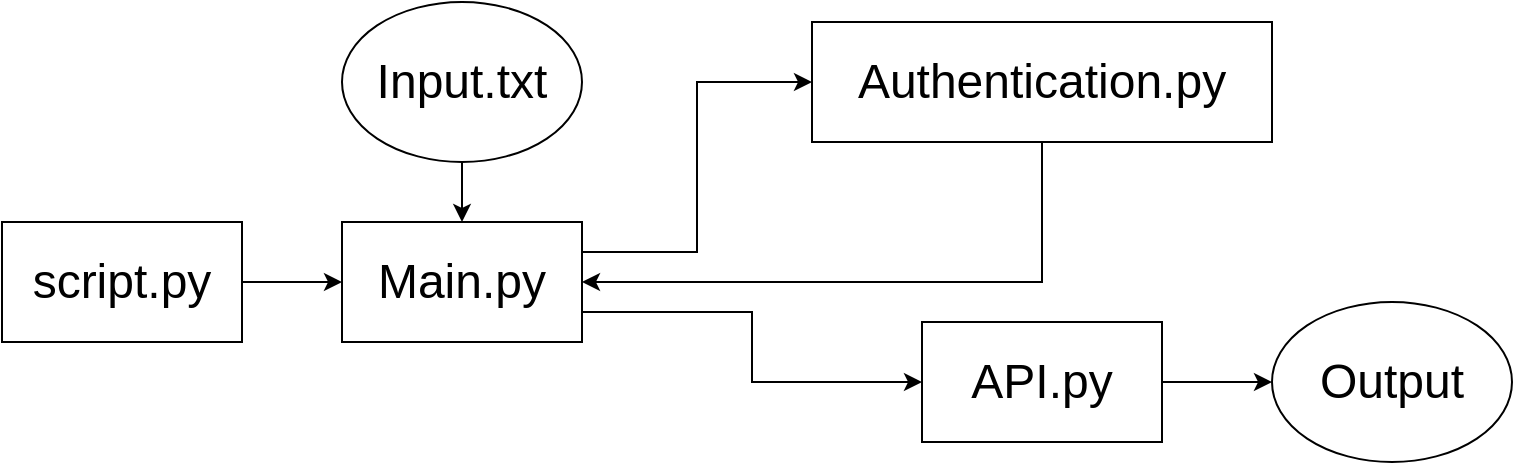 <mxfile version="14.1.9" type="github">
  <diagram id="Fe3EmKQ8GmxEpJcj-DCG" name="Page-1">
    <mxGraphModel dx="946" dy="555" grid="1" gridSize="10" guides="1" tooltips="1" connect="1" arrows="1" fold="1" page="1" pageScale="1" pageWidth="850" pageHeight="1100" math="0" shadow="0">
      <root>
        <mxCell id="0" />
        <mxCell id="1" parent="0" />
        <mxCell id="LTWrLNp2Oi7xFCTITC-D-15" value="" style="edgeStyle=orthogonalEdgeStyle;rounded=0;orthogonalLoop=1;jettySize=auto;html=1;" edge="1" parent="1" source="LTWrLNp2Oi7xFCTITC-D-2" target="LTWrLNp2Oi7xFCTITC-D-5">
          <mxGeometry relative="1" as="geometry" />
        </mxCell>
        <mxCell id="LTWrLNp2Oi7xFCTITC-D-2" value="&lt;font style=&quot;font-size: 24px&quot;&gt;Input.txt&lt;/font&gt;" style="ellipse;whiteSpace=wrap;html=1;strokeColor=#000000;strokeWidth=1;" vertex="1" parent="1">
          <mxGeometry x="210" y="80" width="120" height="80" as="geometry" />
        </mxCell>
        <mxCell id="LTWrLNp2Oi7xFCTITC-D-16" value="" style="edgeStyle=orthogonalEdgeStyle;rounded=0;orthogonalLoop=1;jettySize=auto;html=1;" edge="1" parent="1" source="LTWrLNp2Oi7xFCTITC-D-3" target="LTWrLNp2Oi7xFCTITC-D-12">
          <mxGeometry relative="1" as="geometry" />
        </mxCell>
        <mxCell id="LTWrLNp2Oi7xFCTITC-D-3" value="&lt;font style=&quot;font-size: 24px&quot;&gt;API.py&lt;/font&gt;" style="rounded=0;whiteSpace=wrap;html=1;strokeColor=#000000;strokeWidth=1;" vertex="1" parent="1">
          <mxGeometry x="500" y="240" width="120" height="60" as="geometry" />
        </mxCell>
        <mxCell id="LTWrLNp2Oi7xFCTITC-D-10" style="edgeStyle=orthogonalEdgeStyle;rounded=0;orthogonalLoop=1;jettySize=auto;html=1;exitX=1;exitY=0.25;exitDx=0;exitDy=0;entryX=0;entryY=0.5;entryDx=0;entryDy=0;" edge="1" parent="1" source="LTWrLNp2Oi7xFCTITC-D-5" target="LTWrLNp2Oi7xFCTITC-D-6">
          <mxGeometry relative="1" as="geometry" />
        </mxCell>
        <mxCell id="LTWrLNp2Oi7xFCTITC-D-11" style="edgeStyle=orthogonalEdgeStyle;rounded=0;orthogonalLoop=1;jettySize=auto;html=1;exitX=1;exitY=0.75;exitDx=0;exitDy=0;" edge="1" parent="1" source="LTWrLNp2Oi7xFCTITC-D-5" target="LTWrLNp2Oi7xFCTITC-D-3">
          <mxGeometry relative="1" as="geometry" />
        </mxCell>
        <mxCell id="LTWrLNp2Oi7xFCTITC-D-5" value="&lt;font style=&quot;font-size: 24px&quot;&gt;Main.py&lt;/font&gt;" style="rounded=0;whiteSpace=wrap;html=1;strokeColor=#000000;strokeWidth=1;" vertex="1" parent="1">
          <mxGeometry x="210" y="190" width="120" height="60" as="geometry" />
        </mxCell>
        <mxCell id="LTWrLNp2Oi7xFCTITC-D-13" style="edgeStyle=orthogonalEdgeStyle;rounded=0;orthogonalLoop=1;jettySize=auto;html=1;exitX=0.5;exitY=1;exitDx=0;exitDy=0;entryX=1;entryY=0.5;entryDx=0;entryDy=0;" edge="1" parent="1" source="LTWrLNp2Oi7xFCTITC-D-6" target="LTWrLNp2Oi7xFCTITC-D-5">
          <mxGeometry relative="1" as="geometry" />
        </mxCell>
        <mxCell id="LTWrLNp2Oi7xFCTITC-D-6" value="&lt;font style=&quot;font-size: 24px&quot;&gt;Authentication.py&lt;/font&gt;" style="rounded=0;whiteSpace=wrap;html=1;strokeColor=#000000;strokeWidth=1;" vertex="1" parent="1">
          <mxGeometry x="445" y="90" width="230" height="60" as="geometry" />
        </mxCell>
        <mxCell id="LTWrLNp2Oi7xFCTITC-D-9" value="" style="edgeStyle=orthogonalEdgeStyle;rounded=0;orthogonalLoop=1;jettySize=auto;html=1;" edge="1" parent="1" source="LTWrLNp2Oi7xFCTITC-D-7" target="LTWrLNp2Oi7xFCTITC-D-5">
          <mxGeometry relative="1" as="geometry" />
        </mxCell>
        <mxCell id="LTWrLNp2Oi7xFCTITC-D-7" value="&lt;font style=&quot;font-size: 24px&quot;&gt;script.py&lt;/font&gt;" style="rounded=0;whiteSpace=wrap;html=1;strokeColor=#000000;strokeWidth=1;" vertex="1" parent="1">
          <mxGeometry x="40" y="190" width="120" height="60" as="geometry" />
        </mxCell>
        <mxCell id="LTWrLNp2Oi7xFCTITC-D-12" value="&lt;font style=&quot;font-size: 24px&quot;&gt;Output&lt;/font&gt;" style="ellipse;whiteSpace=wrap;html=1;strokeColor=#000000;strokeWidth=1;" vertex="1" parent="1">
          <mxGeometry x="675" y="230" width="120" height="80" as="geometry" />
        </mxCell>
      </root>
    </mxGraphModel>
  </diagram>
</mxfile>
